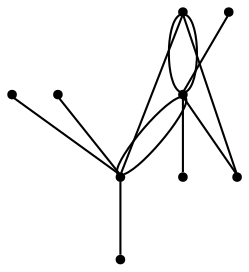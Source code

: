 graph {
  node [shape=point,comment="{\"directed\":false,\"doi\":\"10.1007/978-3-031-22203-0_27\",\"figure\":\"12\"}"]

  v0 [pos="1036.4108963042731,338.73338445388526"]
  v1 [pos="1003.0722519662747,338.73338445388526"]
  v2 [pos="969.7336076282763,338.73338445388526"]
  v3 [pos="936.3949632902779,338.73338445388526"]
  v4 [pos="903.0563189522795,338.73338445388526"]
  v5 [pos="869.7176746142812,338.73338445388526"]
  v6 [pos="836.3790302762827,338.73338445388526"]
  v7 [pos="803.0403859382844,338.73338445388526"]
  v8 [pos="769.701741600286,338.73338445388526"]

  v0 -- v3 [id="-1",pos="1036.4108963042731,338.73338445388526 1057.9643812482304,317.18022724975856 1057.9643812482304,317.18022724975856 1057.9643812482304,317.18022724975856 1065.8198400169588,309.3248965486847 1075.304688400778,305.3951487029908 1086.4189263996884,305.3951487029908 1097.5331643985987,305.3951487029908 1103.0882485686875,310.95013299803526 1103.0882485686875,322.06426657843804 1103.0882485686875,388.7407380802269 1103.0882485686875,388.7407380802269 1103.0882485686875,388.7407380802269 1103.0882485686875,399.85487166062967 1097.5331643985987,405.4098559556741 1086.4189263996884,405.4098559556741 986.4029933856932,405.4098559556741 986.4029933856932,405.4098559556741 986.4029933856932,405.4098559556741 975.2887553867829,405.4098559556741 967.2499712098316,400.43828824276477 962.278310772121,390.49931780726 936.3949632902779,338.73338445388526 936.3949632902779,338.73338445388526 936.3949632902779,338.73338445388526"]
  v8 -- v6 [id="-3",pos="769.701741600286,338.73338445388526 791.2552265442434,360.2865416580119 791.2552265442434,360.2865416580119 791.2552265442434,360.2865416580119 799.1106853129717,368.1418723590858 806.9702137404325,368.1418723590858 814.8256725091608,360.2865416580119 836.3790302762827,338.73338445388526 836.3790302762827,338.73338445388526 836.3790302762827,338.73338445388526"]
  v8 -- v5 [id="-4",pos="769.701741600286,338.73338445388526 794.3765912037804,426.8630215984484 794.3765912037804,426.8630215984484 794.3765912037804,426.8630215984484 797.3728774457056,437.56458268413314 804.4282031545412,442.9153711754303 815.5424411534515,442.9153711754303 1123.9249012799366,442.9153711754303 1123.9249012799366,442.9153711754303 1123.9249012799366,442.9153711754303 1135.039139278847,442.9153711754303 1140.5942234489357,437.3603868803859 1140.5942234489357,426.2462532999831 1140.5942234489357,284.55875135868183 1140.5942234489357,284.55875135868183 1140.5942234489357,284.55875135868183 1140.5942234489357,273.44461777827905 1135.039139278847,267.8896334832346 1123.9249012799366,267.8896334832346 919.7257047096964,267.8896334832346 919.7257047096964,267.8896334832346 919.7257047096964,267.8896334832346 908.6114667107861,267.8896334832346 900.6893672803105,272.9153778640436 895.9594064182696,282.9710316159754 869.7176746142812,338.73338445388526 869.7176746142812,338.73338445388526 869.7176746142812,338.73338445388526"]
  v8 -- v3 [id="-5",pos="769.701741600286,338.73338445388526 795.5850890821291,390.49957215781353 795.5850890821291,390.49957215781353 795.5850890821291,390.49957215781353 800.556685931422,400.43832003658395 808.5954701083732,405.4098559556741 819.7097716957013,405.4098559556741 886.3870603716981,405.4098559556741 886.3870603716981,405.4098559556741 886.3870603716981,405.4098559556741 897.5012983706084,405.4098559556741 905.5400825475597,400.43832003658395 910.5117429852703,390.49957215781353 936.3949632902779,338.73338445388526 936.3949632902779,338.73338445388526 936.3949632902779,338.73338445388526"]
  v6 -- v4 [id="-6",pos="836.3790302762827,338.73338445388526 857.9325152202402,360.2865416580119 857.9325152202402,360.2865416580119 857.9325152202402,360.2865416580119 865.7879739889685,368.1418723590858 873.6475024164293,368.1418723590858 881.5029611851575,360.2865416580119 903.0563189522795,338.73338445388526 903.0563189522795,338.73338445388526 903.0563189522795,338.73338445388526"]
  v7 -- v8 [id="-7",pos="803.0403859382844,338.73338445388526 829.9113887238113,274.9198191948724 829.9113887238113,274.9198191948724 829.9113887238113,274.9198191948724 834.2245910962602,264.6766772911776 841.9341780347893,259.555074545511 853.0484160336997,259.555074545511 1132.259562364436,259.555074545511 1132.259562364436,259.555074545511 1132.259562364436,259.555074545511 1143.3738003633464,259.555074545511 1148.9288845334354,265.11005884055544 1148.9288845334354,276.2241924209582 1148.9288845334354,434.5808122377067 1148.9288845334354,434.5808122377067 1148.9288845334354,434.5808122377067 1148.9288845334354,445.6949458181095 1143.3738003633464,451.24993011315394 1132.259562364436,451.24993011315394 807.2077800689519,451.24993011315394 807.2077800689519,451.24993011315394 807.2077800689519,451.24993011315394 796.0935420700415,451.24993011315394 789.5258123481136,445.78662329574365 787.5046544915857,434.8600255578326 769.701741600286,338.73338445388526 769.701741600286,338.73338445388526 769.701741600286,338.73338445388526"]
  v8 -- v3 [id="-8",pos="769.701741600286,338.73338445388526 801.1317795810819,419.0577979564179 801.1317795810819,419.0577979564179 801.1317795810819,419.0577979564179 805.182425376856,429.405287174694 812.762800650623,434.5808122377067 823.8771022379511,434.5808122377067 1115.590240195437,434.5808122377067 1115.590240195437,434.5808122377067 1115.590240195437,434.5808122377067 1126.7044781943473,434.5808122377067 1132.259562364436,429.0260504993966 1132.259562364436,417.9116943622595 1132.259562364436,292.89331029640545 1132.259562364436,292.89331029640545 1132.259562364436,292.89331029640545 1132.259562364436,281.77920850982184 1126.7044781943473,276.2241924209582 1115.590240195437,276.2241924209582 986.4029933856932,276.2241924209582 986.4029933856932,276.2241924209582 986.4029933856932,276.2241924209582 975.2886917983652,276.2241924209582 967.1207595450695,281.12501888617 961.8907393662523,290.93074142544975 936.3949632902779,338.73338445388526 936.3949632902779,338.73338445388526 936.3949632902779,338.73338445388526"]
  v1 -- v3 [id="-9",pos="1003.0722519662747,338.73338445388526 981.5188941991527,360.2865416580119 981.5188941991527,360.2865416580119 981.5188941991527,360.2865416580119 973.6634354304244,368.1418723590858 965.8039070029636,368.1418723590858 957.9484482342353,360.2865416580119 936.3949632902779,338.73338445388526 936.3949632902779,338.73338445388526 936.3949632902779,338.73338445388526"]
  v3 -- v2 [id="-10",pos="936.3949632902779,338.73338445388526 959.2195171155988,394.16237909758877 959.2195171155988,394.16237909758877 959.2195171155988,394.16237909758877 963.4493550724457,404.4388727176138 971.1214248445331,409.5771354245359 982.2356628434434,409.5771354245359 1090.5862569419382,409.5771354245359 1090.5862569419382,409.5771354245359 1090.5862569419382,409.5771354245359 1101.7004949408486,409.5771354245359 1107.2555791109373,404.0221511294915 1107.2555791109373,392.9080175490887 1107.2555791109373,317.89698710957623 1107.2555791109373,317.89698710957623 1107.2555791109373,317.89698710957623 1107.2555791109373,306.78285352917345 1101.7004949408486,301.22786923412906 1090.5862569419382,301.22786923412906 1015.5743071814418,301.22786923412906 1015.5743071814418,301.22786923412906 1015.5743071814418,301.22786923412906 1004.4600691825315,301.22786923412906 995.4919402809253,305.61185537458937 988.6700476534588,314.3839608520047 969.7336076282763,338.73338445388526 969.7336076282763,338.73338445388526 969.7336076282763,338.73338445388526"]
  v8 -- v4 [id="-11",pos="769.701741600286,338.73338445388526 797.7687789342929,422.9332737527546 797.7687789342929,422.9332737527546 797.7687789342929,422.9332737527546 801.2818482468489,433.47648572196385 808.595533696791,438.7480917065685 819.7097716957013,438.7480917065685 1119.7575707376868,438.7480917065685 1119.7575707376868,438.7480917065685 1119.7575707376868,438.7480917065685 1130.8718087365971,438.7480917065685 1136.426892906686,433.19310741152407 1136.426892906686,422.0789738311213 1136.426892906686,288.72603082754364 1136.426892906686,288.72603082754364 1136.426892906686,288.72603082754364 1136.426892906686,277.61189724714086 1130.8718087365971,272.0569129520964 1119.7575707376868,272.0569129520964 953.0643490476948,272.0569129520964 953.0643490476948,272.0569129520964 953.0643490476948,272.0569129520964 941.9501110487845,272.0569129520964 933.9112632834156,277.02848066500576 928.9396664341226,286.9674511005105 903.0563189522795,338.73338445388526 903.0563189522795,338.73338445388526 903.0563189522795,338.73338445388526"]
  v6 -- v8 [id="-12",pos="836.3790302762827,338.73338445388526 862.9458260715429,278.9537553860516 862.9458260715429,278.9537553860516 862.9458260715429,278.9537553860516 867.4590776060694,268.79811007276754 875.2728223727877,263.7223540143728 886.3870603716981,263.7223540143728 1128.0922318221862,263.7223540143728 1128.0922318221862,263.7223540143728 1128.0922318221862,263.7223540143728 1139.2064698210968,263.7223540143728 1144.7615539911856,269.27733830941725 1144.7615539911856,280.39147188982 1144.7615539911856,430.4135327688449 1144.7615539911856,430.4135327688449 1144.7615539911856,430.4135327688449 1144.7615539911856,441.5276663492477 1139.2064698210968,447.08265064429213 1128.0922318221862,447.08265064429213 811.3751106112018,447.08265064429213 811.3751106112018,447.08265064429213 811.3751106112018,447.08265064429213 800.2608726122913,447.08265064429213 793.455576561844,441.6693555044676 790.9593496366952,430.838584337595 769.701741600286,338.73338445388526 769.701741600286,338.73338445388526 769.701741600286,338.73338445388526"]
  v6 -- v3 [id="-13",pos="836.3790302762827,338.73338445388526 860.470456147399,374.87201979902824 860.470456147399,374.87201979902824 860.470456147399,374.87201979902824 866.6338907096036,384.1192203165986 875.2728223727877,388.7407380802269 886.3870603716981,388.7407380802269 897.5012983706084,388.7407380802269 906.1402300337925,384.1192203165986 912.3036645959971,374.87201979902824 936.3949632902779,338.73338445388526 936.3949632902779,338.73338445388526 936.3949632902779,338.73338445388526"]
}